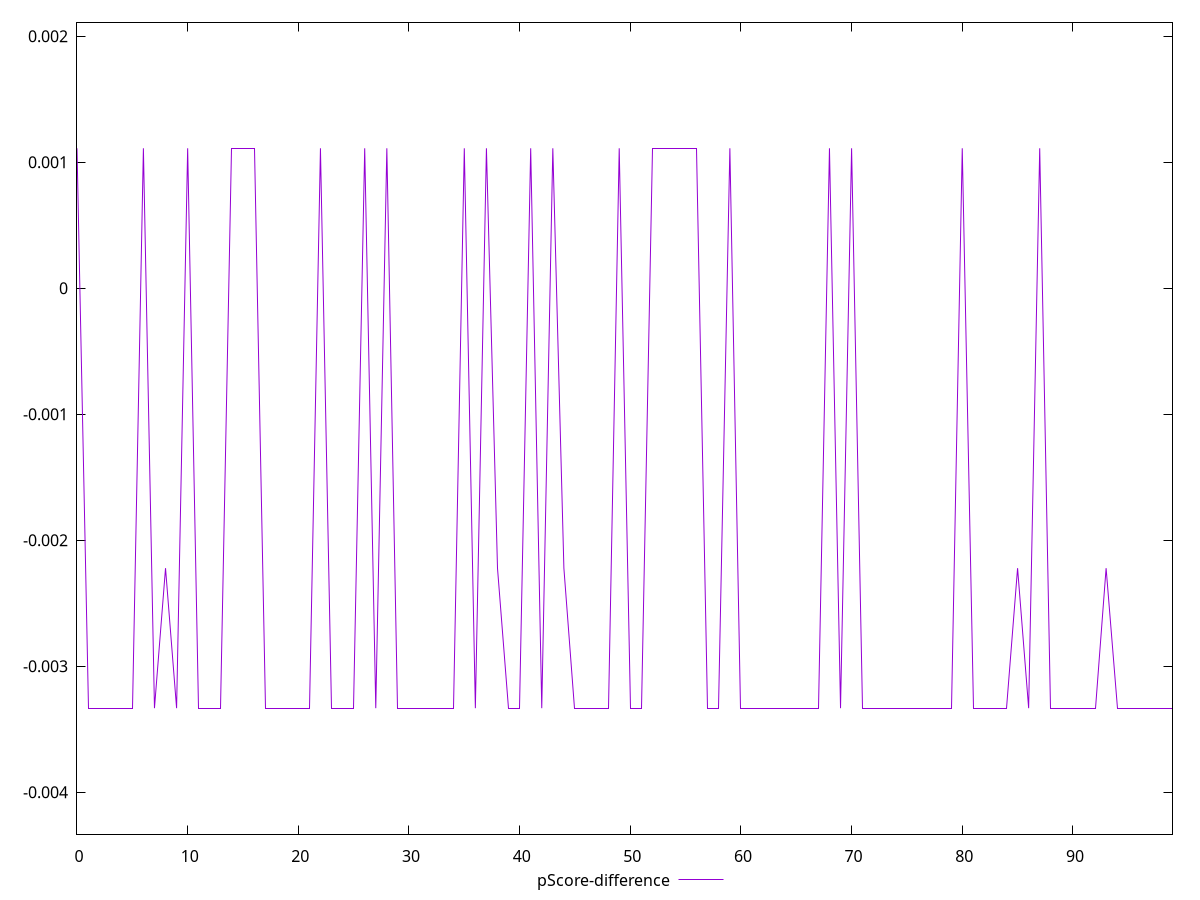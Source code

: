 reset

$pScoreDifference <<EOF
0 0.0011111111111110628
1 -0.0033333333333334103
2 -0.0033333333333334103
3 -0.0033333333333334103
4 -0.0033333333333334103
5 -0.0033333333333334103
6 0.0011111111111110628
7 -0.0033333333333334103
8 -0.0022222222222222365
9 -0.0033333333333334103
10 0.0011111111111110628
11 -0.0033333333333334103
12 -0.0033333333333334103
13 -0.0033333333333334103
14 0.0011111111111110628
15 0.0011111111111110628
16 0.0011111111111110628
17 -0.0033333333333334103
18 -0.0033333333333334103
19 -0.0033333333333334103
20 -0.0033333333333334103
21 -0.0033333333333334103
22 0.0011111111111110628
23 -0.0033333333333334103
24 -0.0033333333333334103
25 -0.0033333333333334103
26 0.0011111111111110628
27 -0.0033333333333334103
28 0.0011111111111110628
29 -0.0033333333333334103
30 -0.0033333333333334103
31 -0.0033333333333334103
32 -0.0033333333333334103
33 -0.0033333333333334103
34 -0.0033333333333334103
35 0.0011111111111110628
36 -0.0033333333333334103
37 0.0011111111111110628
38 -0.0022222222222222365
39 -0.0033333333333334103
40 -0.0033333333333334103
41 0.0011111111111110628
42 -0.0033333333333334103
43 0.0011111111111110628
44 -0.0022222222222222365
45 -0.0033333333333334103
46 -0.0033333333333334103
47 -0.0033333333333334103
48 -0.0033333333333334103
49 0.0011111111111110628
50 -0.0033333333333334103
51 -0.0033333333333334103
52 0.0011111111111110628
53 0.0011111111111110628
54 0.0011111111111110628
55 0.0011111111111110628
56 0.0011111111111110628
57 -0.0033333333333334103
58 -0.0033333333333334103
59 0.0011111111111110628
60 -0.0033333333333334103
61 -0.0033333333333334103
62 -0.0033333333333334103
63 -0.0033333333333334103
64 -0.0033333333333334103
65 -0.0033333333333334103
66 -0.0033333333333334103
67 -0.0033333333333334103
68 0.0011111111111110628
69 -0.0033333333333334103
70 0.0011111111111110628
71 -0.0033333333333334103
72 -0.0033333333333334103
73 -0.0033333333333334103
74 -0.0033333333333334103
75 -0.0033333333333334103
76 -0.0033333333333334103
77 -0.0033333333333334103
78 -0.0033333333333334103
79 -0.0033333333333334103
80 0.0011111111111110628
81 -0.0033333333333334103
82 -0.0033333333333334103
83 -0.0033333333333334103
84 -0.0033333333333334103
85 -0.0022222222222222365
86 -0.0033333333333334103
87 0.0011111111111110628
88 -0.0033333333333334103
89 -0.0033333333333334103
90 -0.0033333333333334103
91 -0.0033333333333334103
92 -0.0033333333333334103
93 -0.0022222222222222365
94 -0.0033333333333334103
95 -0.0033333333333334103
96 -0.0033333333333334103
97 -0.0033333333333334103
98 -0.0033333333333334103
99 -0.0033333333333334103
EOF

set key outside below
set xrange [0:99]
set yrange [-0.00433333333333341:0.0021111111111110628]
set trange [-0.00433333333333341:0.0021111111111110628]
set terminal svg size 640, 500 enhanced background rgb 'white'
set output "report_00026_2021-02-22T21:38:55.199Z/uses-webp-images/samples/pages+cached+noadtech/pScore-difference/values.svg"

plot $pScoreDifference title "pScore-difference" with line

reset
